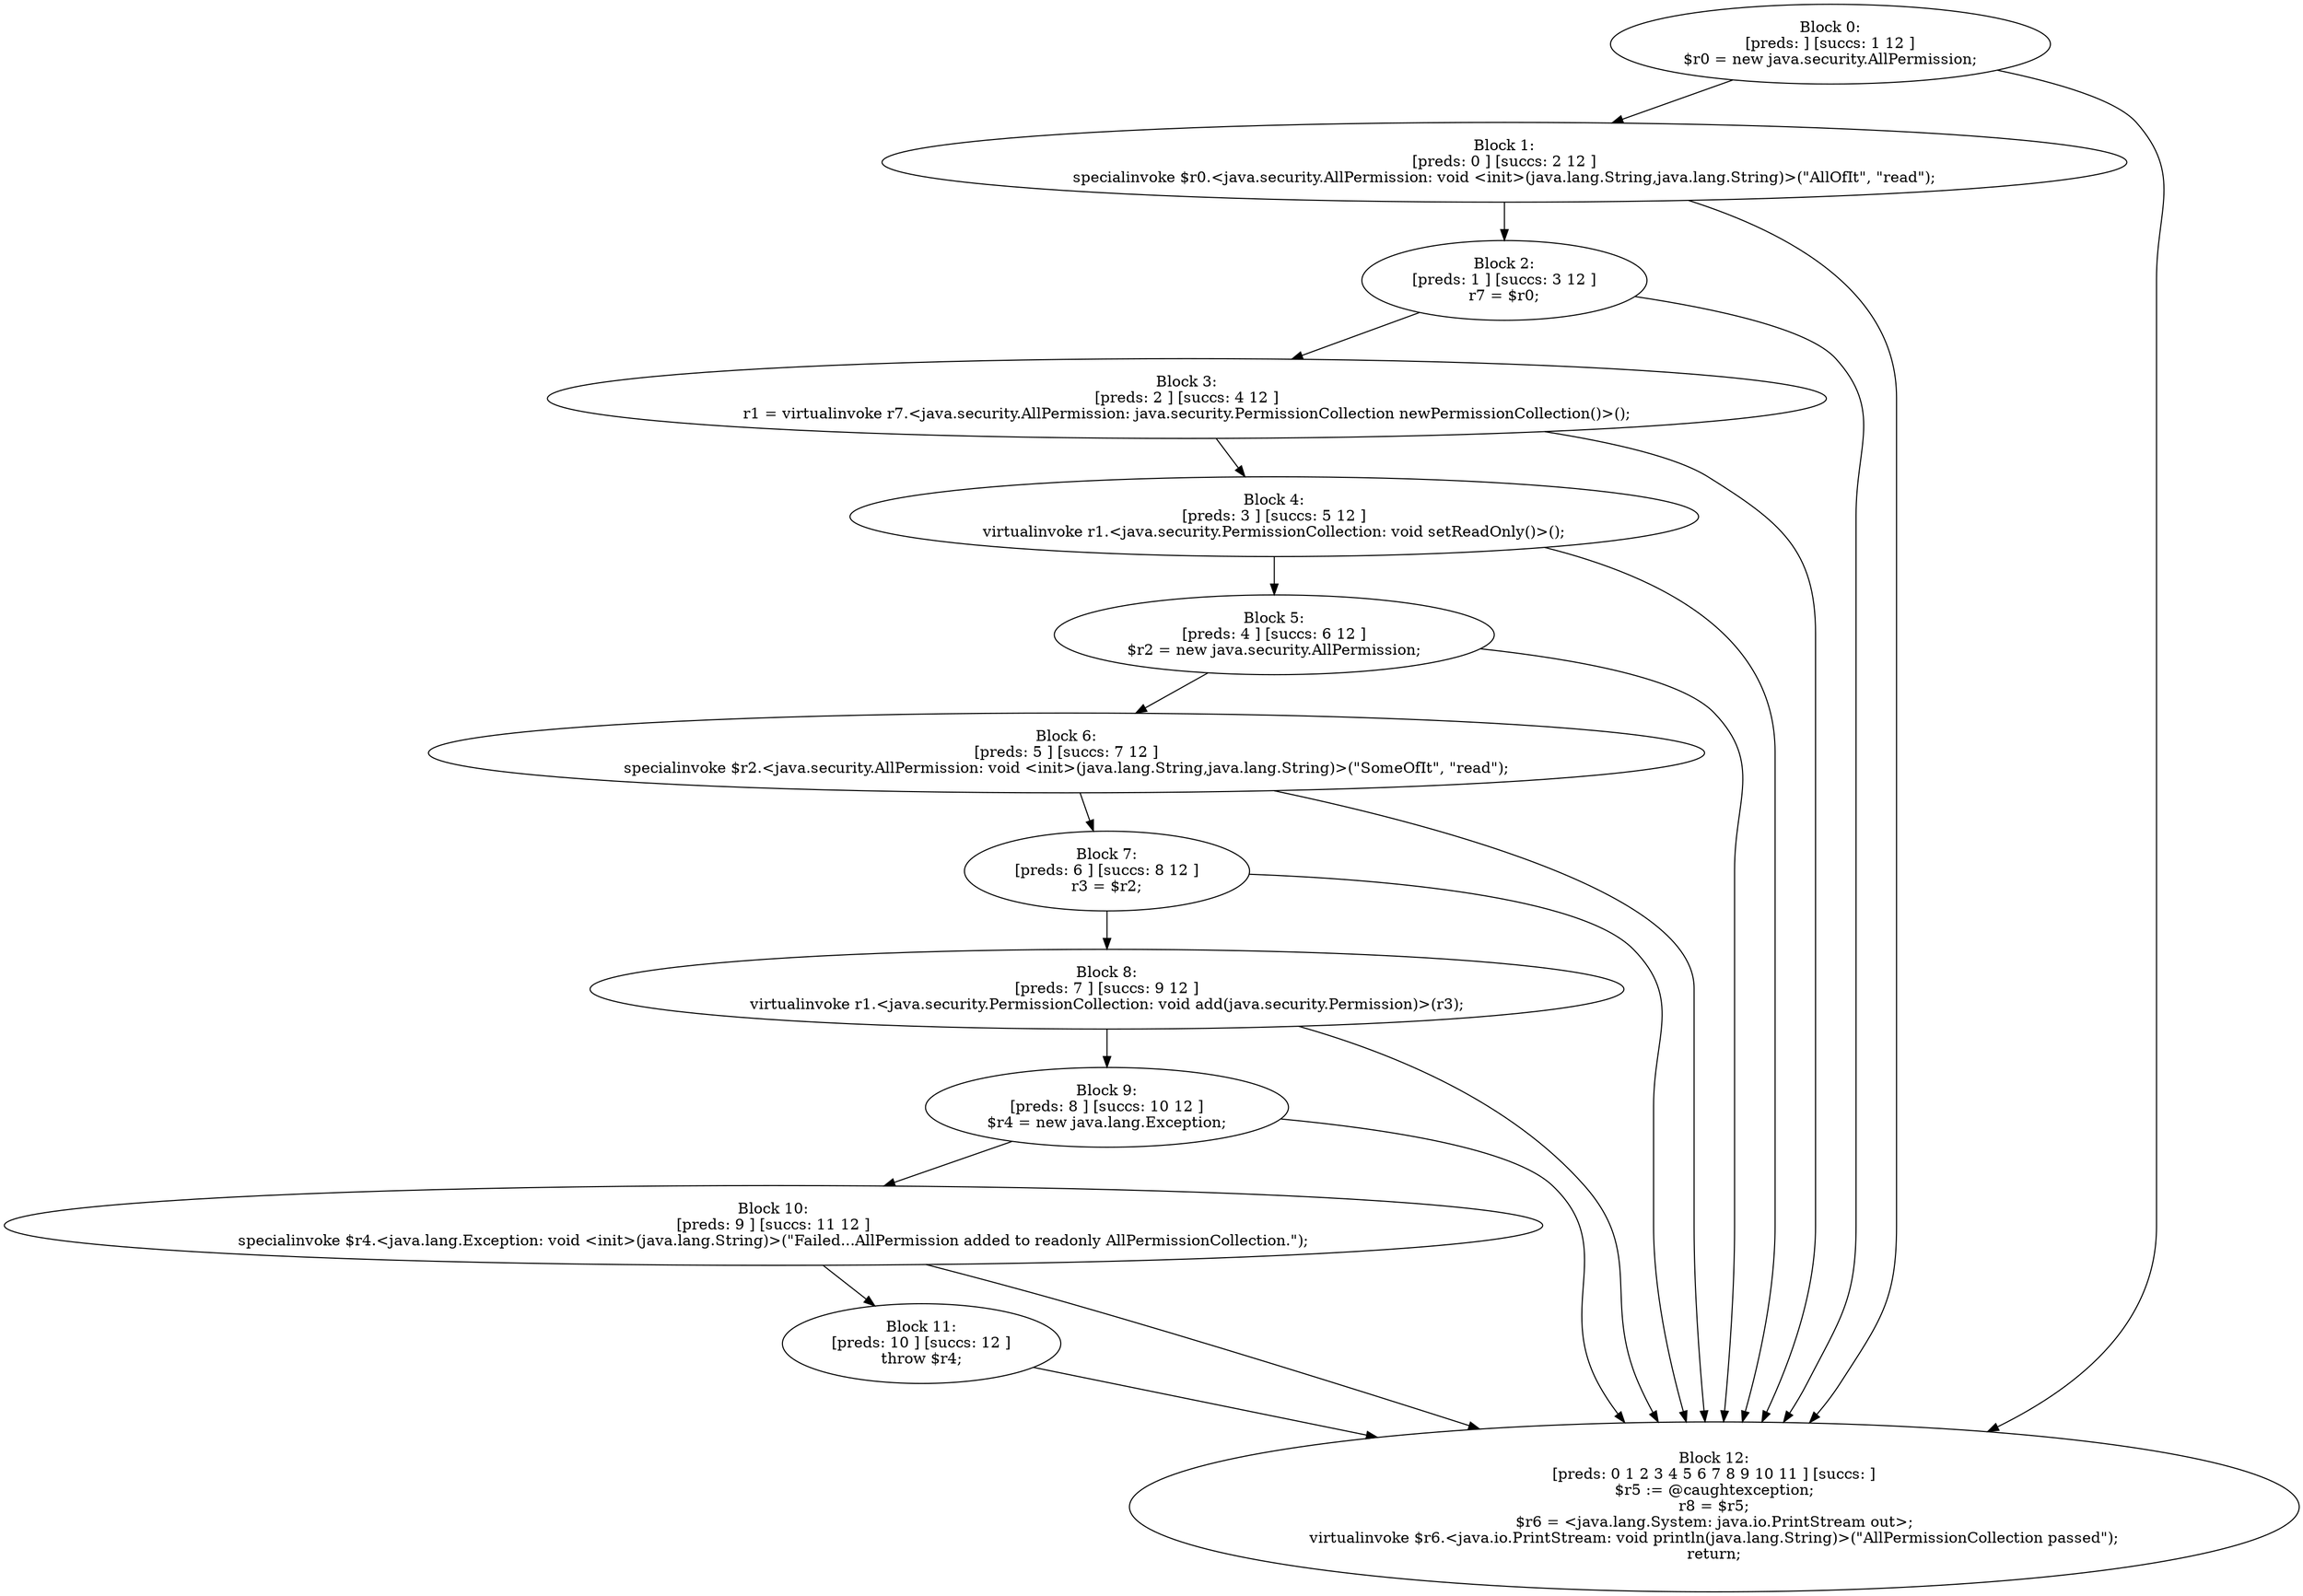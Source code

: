 digraph "unitGraph" {
    "Block 0:
[preds: ] [succs: 1 12 ]
$r0 = new java.security.AllPermission;
"
    "Block 1:
[preds: 0 ] [succs: 2 12 ]
specialinvoke $r0.<java.security.AllPermission: void <init>(java.lang.String,java.lang.String)>(\"AllOfIt\", \"read\");
"
    "Block 2:
[preds: 1 ] [succs: 3 12 ]
r7 = $r0;
"
    "Block 3:
[preds: 2 ] [succs: 4 12 ]
r1 = virtualinvoke r7.<java.security.AllPermission: java.security.PermissionCollection newPermissionCollection()>();
"
    "Block 4:
[preds: 3 ] [succs: 5 12 ]
virtualinvoke r1.<java.security.PermissionCollection: void setReadOnly()>();
"
    "Block 5:
[preds: 4 ] [succs: 6 12 ]
$r2 = new java.security.AllPermission;
"
    "Block 6:
[preds: 5 ] [succs: 7 12 ]
specialinvoke $r2.<java.security.AllPermission: void <init>(java.lang.String,java.lang.String)>(\"SomeOfIt\", \"read\");
"
    "Block 7:
[preds: 6 ] [succs: 8 12 ]
r3 = $r2;
"
    "Block 8:
[preds: 7 ] [succs: 9 12 ]
virtualinvoke r1.<java.security.PermissionCollection: void add(java.security.Permission)>(r3);
"
    "Block 9:
[preds: 8 ] [succs: 10 12 ]
$r4 = new java.lang.Exception;
"
    "Block 10:
[preds: 9 ] [succs: 11 12 ]
specialinvoke $r4.<java.lang.Exception: void <init>(java.lang.String)>(\"Failed...AllPermission added to readonly AllPermissionCollection.\");
"
    "Block 11:
[preds: 10 ] [succs: 12 ]
throw $r4;
"
    "Block 12:
[preds: 0 1 2 3 4 5 6 7 8 9 10 11 ] [succs: ]
$r5 := @caughtexception;
r8 = $r5;
$r6 = <java.lang.System: java.io.PrintStream out>;
virtualinvoke $r6.<java.io.PrintStream: void println(java.lang.String)>(\"AllPermissionCollection passed\");
return;
"
    "Block 0:
[preds: ] [succs: 1 12 ]
$r0 = new java.security.AllPermission;
"->"Block 1:
[preds: 0 ] [succs: 2 12 ]
specialinvoke $r0.<java.security.AllPermission: void <init>(java.lang.String,java.lang.String)>(\"AllOfIt\", \"read\");
";
    "Block 0:
[preds: ] [succs: 1 12 ]
$r0 = new java.security.AllPermission;
"->"Block 12:
[preds: 0 1 2 3 4 5 6 7 8 9 10 11 ] [succs: ]
$r5 := @caughtexception;
r8 = $r5;
$r6 = <java.lang.System: java.io.PrintStream out>;
virtualinvoke $r6.<java.io.PrintStream: void println(java.lang.String)>(\"AllPermissionCollection passed\");
return;
";
    "Block 1:
[preds: 0 ] [succs: 2 12 ]
specialinvoke $r0.<java.security.AllPermission: void <init>(java.lang.String,java.lang.String)>(\"AllOfIt\", \"read\");
"->"Block 2:
[preds: 1 ] [succs: 3 12 ]
r7 = $r0;
";
    "Block 1:
[preds: 0 ] [succs: 2 12 ]
specialinvoke $r0.<java.security.AllPermission: void <init>(java.lang.String,java.lang.String)>(\"AllOfIt\", \"read\");
"->"Block 12:
[preds: 0 1 2 3 4 5 6 7 8 9 10 11 ] [succs: ]
$r5 := @caughtexception;
r8 = $r5;
$r6 = <java.lang.System: java.io.PrintStream out>;
virtualinvoke $r6.<java.io.PrintStream: void println(java.lang.String)>(\"AllPermissionCollection passed\");
return;
";
    "Block 2:
[preds: 1 ] [succs: 3 12 ]
r7 = $r0;
"->"Block 3:
[preds: 2 ] [succs: 4 12 ]
r1 = virtualinvoke r7.<java.security.AllPermission: java.security.PermissionCollection newPermissionCollection()>();
";
    "Block 2:
[preds: 1 ] [succs: 3 12 ]
r7 = $r0;
"->"Block 12:
[preds: 0 1 2 3 4 5 6 7 8 9 10 11 ] [succs: ]
$r5 := @caughtexception;
r8 = $r5;
$r6 = <java.lang.System: java.io.PrintStream out>;
virtualinvoke $r6.<java.io.PrintStream: void println(java.lang.String)>(\"AllPermissionCollection passed\");
return;
";
    "Block 3:
[preds: 2 ] [succs: 4 12 ]
r1 = virtualinvoke r7.<java.security.AllPermission: java.security.PermissionCollection newPermissionCollection()>();
"->"Block 4:
[preds: 3 ] [succs: 5 12 ]
virtualinvoke r1.<java.security.PermissionCollection: void setReadOnly()>();
";
    "Block 3:
[preds: 2 ] [succs: 4 12 ]
r1 = virtualinvoke r7.<java.security.AllPermission: java.security.PermissionCollection newPermissionCollection()>();
"->"Block 12:
[preds: 0 1 2 3 4 5 6 7 8 9 10 11 ] [succs: ]
$r5 := @caughtexception;
r8 = $r5;
$r6 = <java.lang.System: java.io.PrintStream out>;
virtualinvoke $r6.<java.io.PrintStream: void println(java.lang.String)>(\"AllPermissionCollection passed\");
return;
";
    "Block 4:
[preds: 3 ] [succs: 5 12 ]
virtualinvoke r1.<java.security.PermissionCollection: void setReadOnly()>();
"->"Block 5:
[preds: 4 ] [succs: 6 12 ]
$r2 = new java.security.AllPermission;
";
    "Block 4:
[preds: 3 ] [succs: 5 12 ]
virtualinvoke r1.<java.security.PermissionCollection: void setReadOnly()>();
"->"Block 12:
[preds: 0 1 2 3 4 5 6 7 8 9 10 11 ] [succs: ]
$r5 := @caughtexception;
r8 = $r5;
$r6 = <java.lang.System: java.io.PrintStream out>;
virtualinvoke $r6.<java.io.PrintStream: void println(java.lang.String)>(\"AllPermissionCollection passed\");
return;
";
    "Block 5:
[preds: 4 ] [succs: 6 12 ]
$r2 = new java.security.AllPermission;
"->"Block 6:
[preds: 5 ] [succs: 7 12 ]
specialinvoke $r2.<java.security.AllPermission: void <init>(java.lang.String,java.lang.String)>(\"SomeOfIt\", \"read\");
";
    "Block 5:
[preds: 4 ] [succs: 6 12 ]
$r2 = new java.security.AllPermission;
"->"Block 12:
[preds: 0 1 2 3 4 5 6 7 8 9 10 11 ] [succs: ]
$r5 := @caughtexception;
r8 = $r5;
$r6 = <java.lang.System: java.io.PrintStream out>;
virtualinvoke $r6.<java.io.PrintStream: void println(java.lang.String)>(\"AllPermissionCollection passed\");
return;
";
    "Block 6:
[preds: 5 ] [succs: 7 12 ]
specialinvoke $r2.<java.security.AllPermission: void <init>(java.lang.String,java.lang.String)>(\"SomeOfIt\", \"read\");
"->"Block 7:
[preds: 6 ] [succs: 8 12 ]
r3 = $r2;
";
    "Block 6:
[preds: 5 ] [succs: 7 12 ]
specialinvoke $r2.<java.security.AllPermission: void <init>(java.lang.String,java.lang.String)>(\"SomeOfIt\", \"read\");
"->"Block 12:
[preds: 0 1 2 3 4 5 6 7 8 9 10 11 ] [succs: ]
$r5 := @caughtexception;
r8 = $r5;
$r6 = <java.lang.System: java.io.PrintStream out>;
virtualinvoke $r6.<java.io.PrintStream: void println(java.lang.String)>(\"AllPermissionCollection passed\");
return;
";
    "Block 7:
[preds: 6 ] [succs: 8 12 ]
r3 = $r2;
"->"Block 8:
[preds: 7 ] [succs: 9 12 ]
virtualinvoke r1.<java.security.PermissionCollection: void add(java.security.Permission)>(r3);
";
    "Block 7:
[preds: 6 ] [succs: 8 12 ]
r3 = $r2;
"->"Block 12:
[preds: 0 1 2 3 4 5 6 7 8 9 10 11 ] [succs: ]
$r5 := @caughtexception;
r8 = $r5;
$r6 = <java.lang.System: java.io.PrintStream out>;
virtualinvoke $r6.<java.io.PrintStream: void println(java.lang.String)>(\"AllPermissionCollection passed\");
return;
";
    "Block 8:
[preds: 7 ] [succs: 9 12 ]
virtualinvoke r1.<java.security.PermissionCollection: void add(java.security.Permission)>(r3);
"->"Block 9:
[preds: 8 ] [succs: 10 12 ]
$r4 = new java.lang.Exception;
";
    "Block 8:
[preds: 7 ] [succs: 9 12 ]
virtualinvoke r1.<java.security.PermissionCollection: void add(java.security.Permission)>(r3);
"->"Block 12:
[preds: 0 1 2 3 4 5 6 7 8 9 10 11 ] [succs: ]
$r5 := @caughtexception;
r8 = $r5;
$r6 = <java.lang.System: java.io.PrintStream out>;
virtualinvoke $r6.<java.io.PrintStream: void println(java.lang.String)>(\"AllPermissionCollection passed\");
return;
";
    "Block 9:
[preds: 8 ] [succs: 10 12 ]
$r4 = new java.lang.Exception;
"->"Block 10:
[preds: 9 ] [succs: 11 12 ]
specialinvoke $r4.<java.lang.Exception: void <init>(java.lang.String)>(\"Failed...AllPermission added to readonly AllPermissionCollection.\");
";
    "Block 9:
[preds: 8 ] [succs: 10 12 ]
$r4 = new java.lang.Exception;
"->"Block 12:
[preds: 0 1 2 3 4 5 6 7 8 9 10 11 ] [succs: ]
$r5 := @caughtexception;
r8 = $r5;
$r6 = <java.lang.System: java.io.PrintStream out>;
virtualinvoke $r6.<java.io.PrintStream: void println(java.lang.String)>(\"AllPermissionCollection passed\");
return;
";
    "Block 10:
[preds: 9 ] [succs: 11 12 ]
specialinvoke $r4.<java.lang.Exception: void <init>(java.lang.String)>(\"Failed...AllPermission added to readonly AllPermissionCollection.\");
"->"Block 11:
[preds: 10 ] [succs: 12 ]
throw $r4;
";
    "Block 10:
[preds: 9 ] [succs: 11 12 ]
specialinvoke $r4.<java.lang.Exception: void <init>(java.lang.String)>(\"Failed...AllPermission added to readonly AllPermissionCollection.\");
"->"Block 12:
[preds: 0 1 2 3 4 5 6 7 8 9 10 11 ] [succs: ]
$r5 := @caughtexception;
r8 = $r5;
$r6 = <java.lang.System: java.io.PrintStream out>;
virtualinvoke $r6.<java.io.PrintStream: void println(java.lang.String)>(\"AllPermissionCollection passed\");
return;
";
    "Block 11:
[preds: 10 ] [succs: 12 ]
throw $r4;
"->"Block 12:
[preds: 0 1 2 3 4 5 6 7 8 9 10 11 ] [succs: ]
$r5 := @caughtexception;
r8 = $r5;
$r6 = <java.lang.System: java.io.PrintStream out>;
virtualinvoke $r6.<java.io.PrintStream: void println(java.lang.String)>(\"AllPermissionCollection passed\");
return;
";
}
